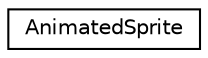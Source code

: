 digraph "Graphical Class Hierarchy"
{
  edge [fontname="Helvetica",fontsize="10",labelfontname="Helvetica",labelfontsize="10"];
  node [fontname="Helvetica",fontsize="10",shape=record];
  rankdir="LR";
  Node1 [label="AnimatedSprite",height=0.2,width=0.4,color="black", fillcolor="white", style="filled",URL="$class_animated_sprite.html"];
}
